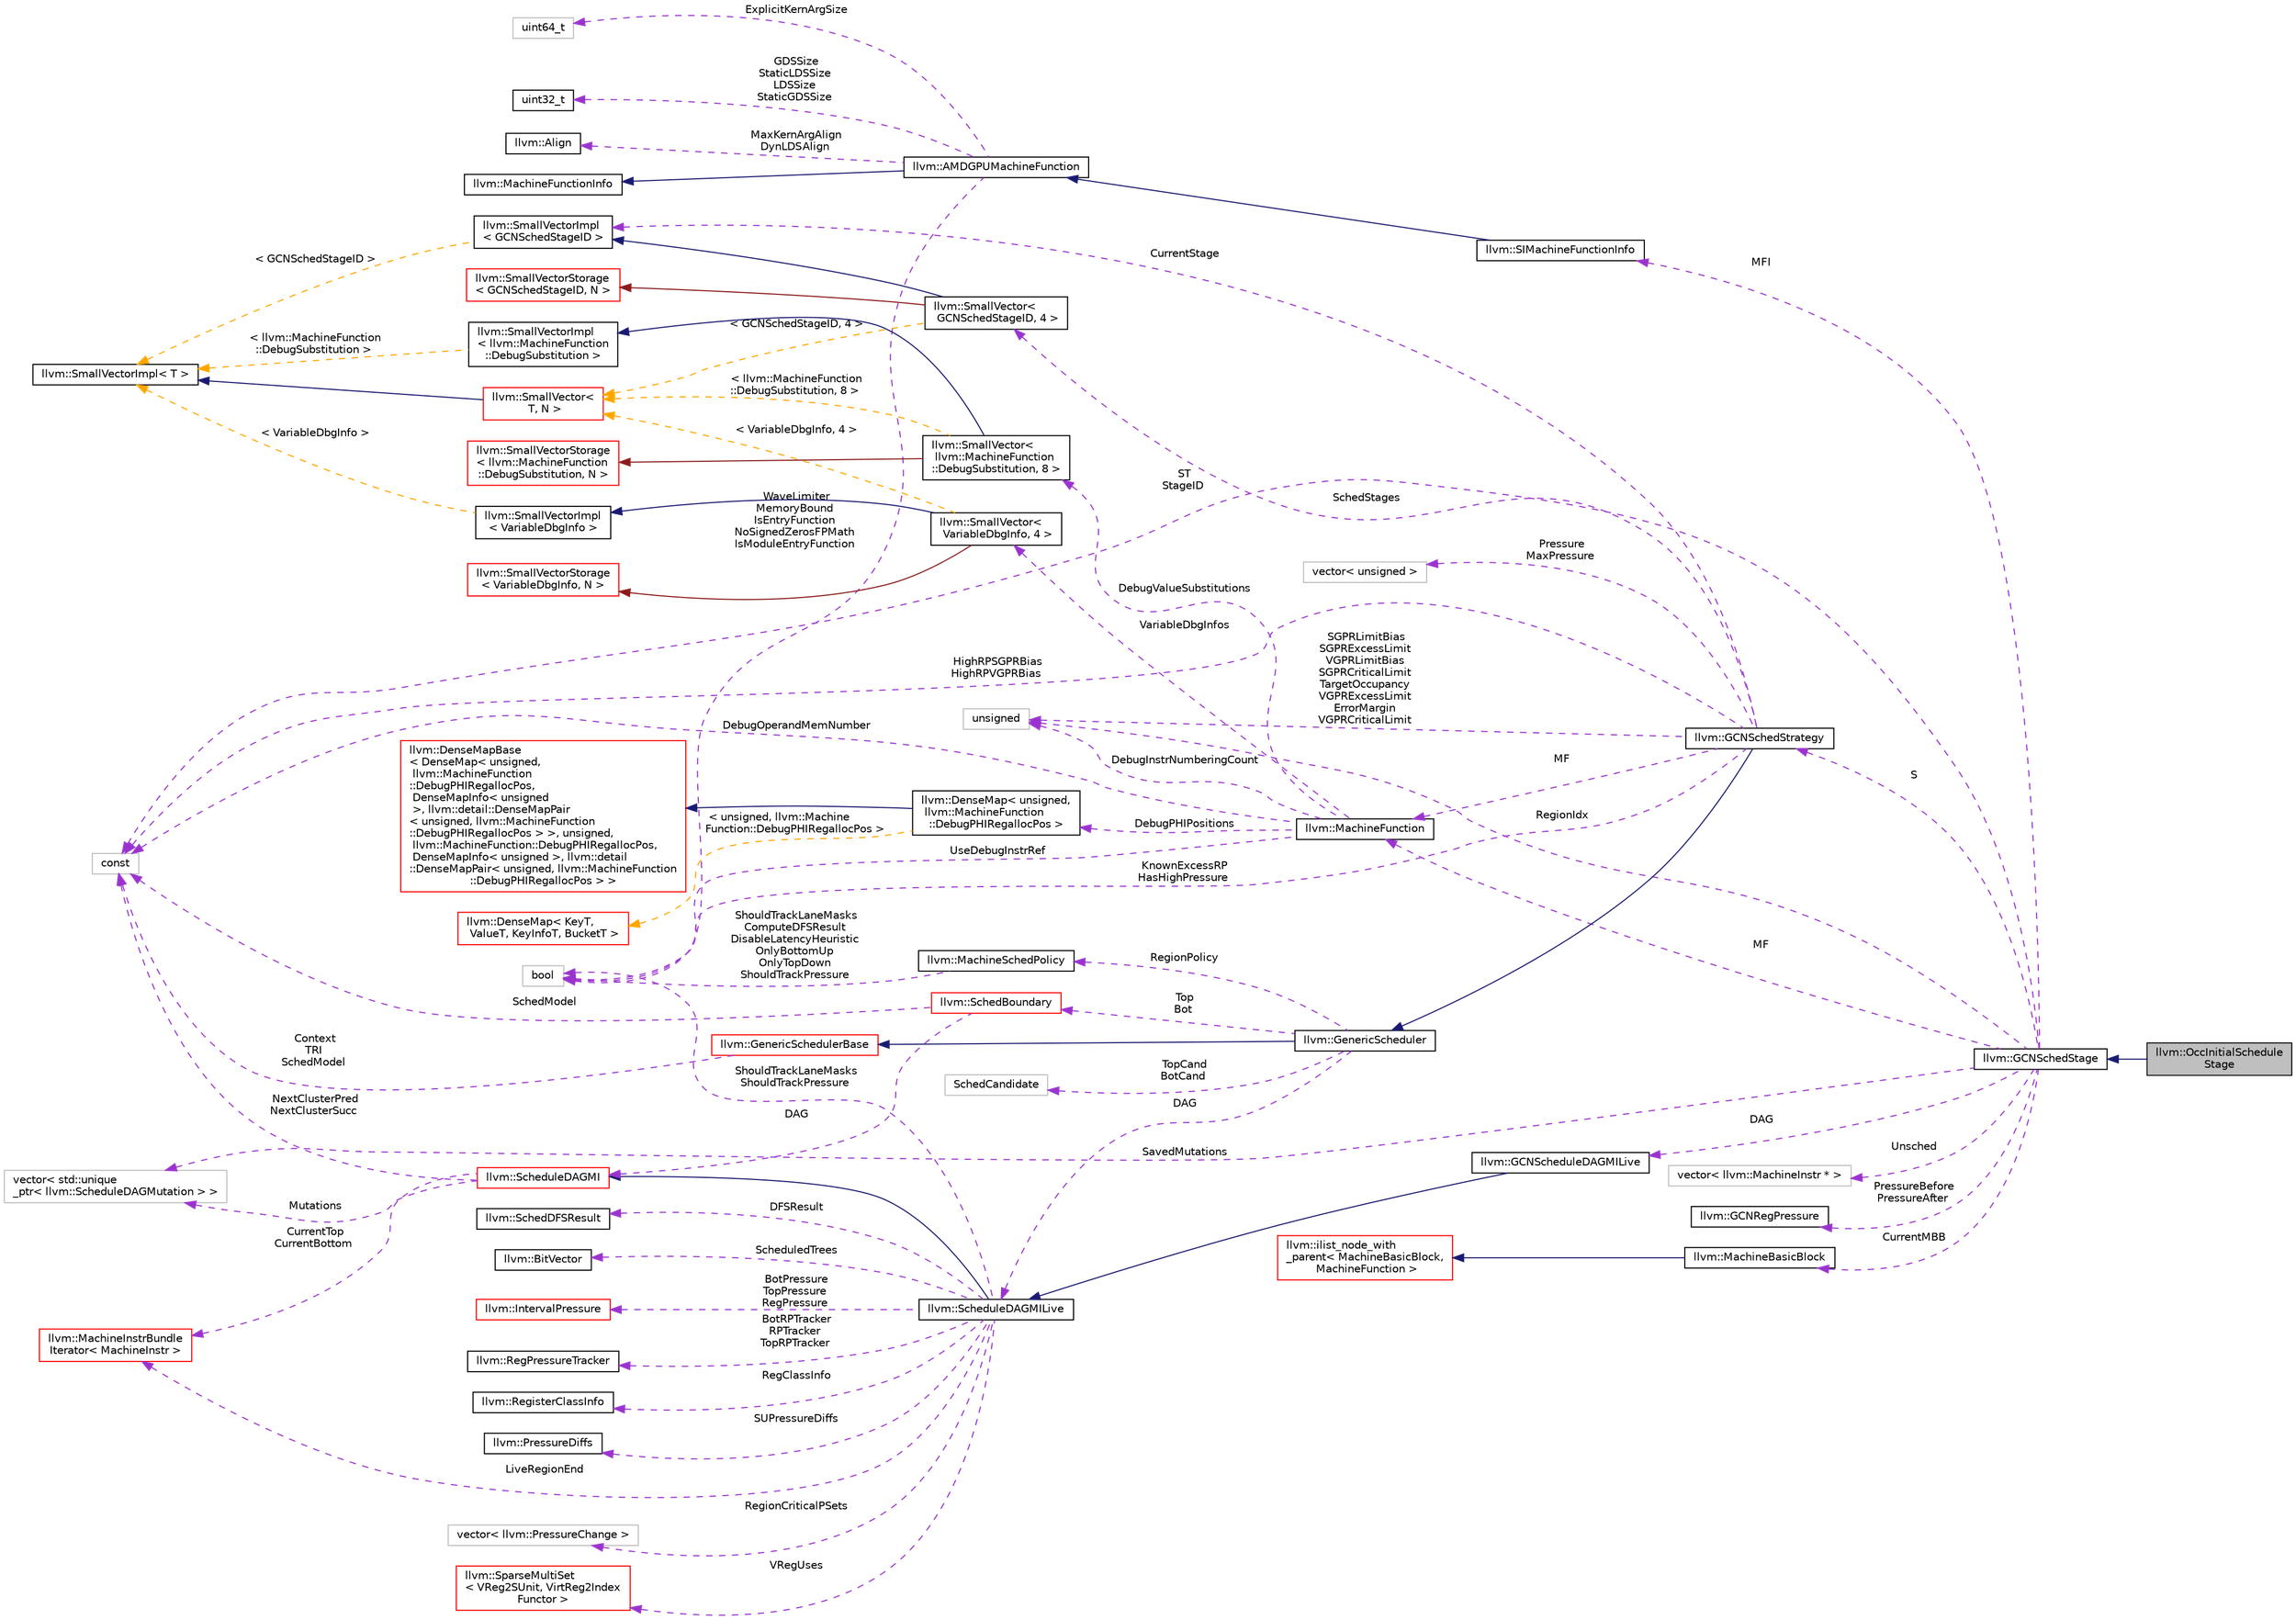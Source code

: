 digraph "llvm::OccInitialScheduleStage"
{
 // LATEX_PDF_SIZE
  bgcolor="transparent";
  edge [fontname="Helvetica",fontsize="10",labelfontname="Helvetica",labelfontsize="10"];
  node [fontname="Helvetica",fontsize="10",shape=record];
  rankdir="LR";
  Node1 [label="llvm::OccInitialSchedule\lStage",height=0.2,width=0.4,color="black", fillcolor="grey75", style="filled", fontcolor="black",tooltip=" "];
  Node2 -> Node1 [dir="back",color="midnightblue",fontsize="10",style="solid",fontname="Helvetica"];
  Node2 [label="llvm::GCNSchedStage",height=0.2,width=0.4,color="black",URL="$classllvm_1_1GCNSchedStage.html",tooltip=" "];
  Node3 -> Node2 [dir="back",color="darkorchid3",fontsize="10",style="dashed",label=" DAG" ,fontname="Helvetica"];
  Node3 [label="llvm::GCNScheduleDAGMILive",height=0.2,width=0.4,color="black",URL="$classllvm_1_1GCNScheduleDAGMILive.html",tooltip=" "];
  Node4 -> Node3 [dir="back",color="midnightblue",fontsize="10",style="solid",fontname="Helvetica"];
  Node4 [label="llvm::ScheduleDAGMILive",height=0.2,width=0.4,color="black",URL="$classllvm_1_1ScheduleDAGMILive.html",tooltip="ScheduleDAGMILive is an implementation of ScheduleDAGInstrs that schedules machine instructions while..."];
  Node5 -> Node4 [dir="back",color="midnightblue",fontsize="10",style="solid",fontname="Helvetica"];
  Node5 [label="llvm::ScheduleDAGMI",height=0.2,width=0.4,color="red",URL="$classllvm_1_1ScheduleDAGMI.html",tooltip="ScheduleDAGMI is an implementation of ScheduleDAGInstrs that simply schedules machine instructions ac..."];
  Node38 -> Node5 [dir="back",color="darkorchid3",fontsize="10",style="dashed",label=" CurrentTop\nCurrentBottom" ,fontname="Helvetica"];
  Node38 [label="llvm::MachineInstrBundle\lIterator\< MachineInstr \>",height=0.2,width=0.4,color="red",URL="$classllvm_1_1MachineInstrBundleIterator.html",tooltip=" "];
  Node75 -> Node5 [dir="back",color="darkorchid3",fontsize="10",style="dashed",label=" Mutations" ,fontname="Helvetica"];
  Node75 [label="vector\< std::unique\l_ptr\< llvm::ScheduleDAGMutation \> \>",height=0.2,width=0.4,color="grey75",tooltip=" "];
  Node24 -> Node5 [dir="back",color="darkorchid3",fontsize="10",style="dashed",label=" NextClusterPred\nNextClusterSucc" ,fontname="Helvetica"];
  Node24 [label="const",height=0.2,width=0.4,color="grey75",tooltip=" "];
  Node81 -> Node4 [dir="back",color="darkorchid3",fontsize="10",style="dashed",label=" BotPressure\nTopPressure\nRegPressure" ,fontname="Helvetica"];
  Node81 [label="llvm::IntervalPressure",height=0.2,width=0.4,color="red",URL="$structllvm_1_1IntervalPressure.html",tooltip="RegisterPressure computed within a region of instructions delimited by TopIdx and BottomIdx."];
  Node88 -> Node4 [dir="back",color="darkorchid3",fontsize="10",style="dashed",label=" BotRPTracker\nRPTracker\nTopRPTracker" ,fontname="Helvetica"];
  Node88 [label="llvm::RegPressureTracker",height=0.2,width=0.4,color="black",URL="$classllvm_1_1RegPressureTracker.html",tooltip="Track the current register pressure at some position in the instruction stream, and remember the high..."];
  Node38 -> Node4 [dir="back",color="darkorchid3",fontsize="10",style="dashed",label=" LiveRegionEnd" ,fontname="Helvetica"];
  Node89 -> Node4 [dir="back",color="darkorchid3",fontsize="10",style="dashed",label=" RegClassInfo" ,fontname="Helvetica"];
  Node89 [label="llvm::RegisterClassInfo",height=0.2,width=0.4,color="black",URL="$classllvm_1_1RegisterClassInfo.html",tooltip=" "];
  Node90 -> Node4 [dir="back",color="darkorchid3",fontsize="10",style="dashed",label=" SUPressureDiffs" ,fontname="Helvetica"];
  Node90 [label="llvm::PressureDiffs",height=0.2,width=0.4,color="black",URL="$classllvm_1_1PressureDiffs.html",tooltip="Array of PressureDiffs."];
  Node23 -> Node4 [dir="back",color="darkorchid3",fontsize="10",style="dashed",label=" ShouldTrackLaneMasks\nShouldTrackPressure" ,fontname="Helvetica"];
  Node23 [label="bool",height=0.2,width=0.4,color="grey75",tooltip=" "];
  Node91 -> Node4 [dir="back",color="darkorchid3",fontsize="10",style="dashed",label=" RegionCriticalPSets" ,fontname="Helvetica"];
  Node91 [label="vector\< llvm::PressureChange \>",height=0.2,width=0.4,color="grey75",tooltip=" "];
  Node72 -> Node4 [dir="back",color="darkorchid3",fontsize="10",style="dashed",label=" VRegUses" ,fontname="Helvetica"];
  Node72 [label="llvm::SparseMultiSet\l\< VReg2SUnit, VirtReg2Index\lFunctor \>",height=0.2,width=0.4,color="red",URL="$classllvm_1_1SparseMultiSet.html",tooltip=" "];
  Node92 -> Node4 [dir="back",color="darkorchid3",fontsize="10",style="dashed",label=" DFSResult" ,fontname="Helvetica"];
  Node92 [label="llvm::SchedDFSResult",height=0.2,width=0.4,color="black",URL="$classllvm_1_1SchedDFSResult.html",tooltip="Compute the values of each DAG node for various metrics during DFS."];
  Node93 -> Node4 [dir="back",color="darkorchid3",fontsize="10",style="dashed",label=" ScheduledTrees" ,fontname="Helvetica"];
  Node93 [label="llvm::BitVector",height=0.2,width=0.4,color="black",URL="$classllvm_1_1BitVector.html",tooltip=" "];
  Node8 -> Node2 [dir="back",color="darkorchid3",fontsize="10",style="dashed",label=" MF" ,fontname="Helvetica"];
  Node8 [label="llvm::MachineFunction",height=0.2,width=0.4,color="black",URL="$classllvm_1_1MachineFunction.html",tooltip=" "];
  Node9 -> Node8 [dir="back",color="darkorchid3",fontsize="10",style="dashed",label=" DebugValueSubstitutions" ,fontname="Helvetica"];
  Node9 [label="llvm::SmallVector\<\l llvm::MachineFunction\l::DebugSubstitution, 8 \>",height=0.2,width=0.4,color="black",URL="$classllvm_1_1SmallVector.html",tooltip=" "];
  Node10 -> Node9 [dir="back",color="midnightblue",fontsize="10",style="solid",fontname="Helvetica"];
  Node10 [label="llvm::SmallVectorImpl\l\< llvm::MachineFunction\l::DebugSubstitution \>",height=0.2,width=0.4,color="black",URL="$classllvm_1_1SmallVectorImpl.html",tooltip=" "];
  Node11 -> Node10 [dir="back",color="orange",fontsize="10",style="dashed",label=" \< llvm::MachineFunction\l::DebugSubstitution \>" ,fontname="Helvetica"];
  Node11 [label="llvm::SmallVectorImpl\< T \>",height=0.2,width=0.4,color="black",URL="$classllvm_1_1SmallVectorImpl.html",tooltip="This class consists of common code factored out of the SmallVector class to reduce code duplication b..."];
  Node12 -> Node9 [dir="back",color="firebrick4",fontsize="10",style="solid",fontname="Helvetica"];
  Node12 [label="llvm::SmallVectorStorage\l\< llvm::MachineFunction\l::DebugSubstitution, N \>",height=0.2,width=0.4,color="red",URL="$structllvm_1_1SmallVectorStorage.html",tooltip=" "];
  Node15 -> Node9 [dir="back",color="orange",fontsize="10",style="dashed",label=" \< llvm::MachineFunction\l::DebugSubstitution, 8 \>" ,fontname="Helvetica"];
  Node15 [label="llvm::SmallVector\<\l T, N \>",height=0.2,width=0.4,color="red",URL="$classllvm_1_1SmallVector.html",tooltip="This is a 'vector' (really, a variable-sized array), optimized for the case when the array is small."];
  Node11 -> Node15 [dir="back",color="midnightblue",fontsize="10",style="solid",fontname="Helvetica"];
  Node17 -> Node8 [dir="back",color="darkorchid3",fontsize="10",style="dashed",label=" DebugPHIPositions" ,fontname="Helvetica"];
  Node17 [label="llvm::DenseMap\< unsigned,\l llvm::MachineFunction\l::DebugPHIRegallocPos \>",height=0.2,width=0.4,color="black",URL="$classllvm_1_1DenseMap.html",tooltip=" "];
  Node18 -> Node17 [dir="back",color="midnightblue",fontsize="10",style="solid",fontname="Helvetica"];
  Node18 [label="llvm::DenseMapBase\l\< DenseMap\< unsigned,\l llvm::MachineFunction\l::DebugPHIRegallocPos,\l DenseMapInfo\< unsigned\l \>, llvm::detail::DenseMapPair\l\< unsigned, llvm::MachineFunction\l::DebugPHIRegallocPos \> \>, unsigned,\l llvm::MachineFunction::DebugPHIRegallocPos,\l DenseMapInfo\< unsigned \>, llvm::detail\l::DenseMapPair\< unsigned, llvm::MachineFunction\l::DebugPHIRegallocPos \> \>",height=0.2,width=0.4,color="red",URL="$classllvm_1_1DenseMapBase.html",tooltip=" "];
  Node21 -> Node17 [dir="back",color="orange",fontsize="10",style="dashed",label=" \< unsigned, llvm::Machine\lFunction::DebugPHIRegallocPos \>" ,fontname="Helvetica"];
  Node21 [label="llvm::DenseMap\< KeyT,\l ValueT, KeyInfoT, BucketT \>",height=0.2,width=0.4,color="red",URL="$classllvm_1_1DenseMap.html",tooltip=" "];
  Node23 -> Node8 [dir="back",color="darkorchid3",fontsize="10",style="dashed",label=" UseDebugInstrRef" ,fontname="Helvetica"];
  Node24 -> Node8 [dir="back",color="darkorchid3",fontsize="10",style="dashed",label=" DebugOperandMemNumber" ,fontname="Helvetica"];
  Node25 -> Node8 [dir="back",color="darkorchid3",fontsize="10",style="dashed",label=" DebugInstrNumberingCount" ,fontname="Helvetica"];
  Node25 [label="unsigned",height=0.2,width=0.4,color="grey75",tooltip=" "];
  Node26 -> Node8 [dir="back",color="darkorchid3",fontsize="10",style="dashed",label=" VariableDbgInfos" ,fontname="Helvetica"];
  Node26 [label="llvm::SmallVector\<\l VariableDbgInfo, 4 \>",height=0.2,width=0.4,color="black",URL="$classllvm_1_1SmallVector.html",tooltip=" "];
  Node27 -> Node26 [dir="back",color="midnightblue",fontsize="10",style="solid",fontname="Helvetica"];
  Node27 [label="llvm::SmallVectorImpl\l\< VariableDbgInfo \>",height=0.2,width=0.4,color="black",URL="$classllvm_1_1SmallVectorImpl.html",tooltip=" "];
  Node11 -> Node27 [dir="back",color="orange",fontsize="10",style="dashed",label=" \< VariableDbgInfo \>" ,fontname="Helvetica"];
  Node28 -> Node26 [dir="back",color="firebrick4",fontsize="10",style="solid",fontname="Helvetica"];
  Node28 [label="llvm::SmallVectorStorage\l\< VariableDbgInfo, N \>",height=0.2,width=0.4,color="red",URL="$structllvm_1_1SmallVectorStorage.html",tooltip=" "];
  Node15 -> Node26 [dir="back",color="orange",fontsize="10",style="dashed",label=" \< VariableDbgInfo, 4 \>" ,fontname="Helvetica"];
  Node94 -> Node2 [dir="back",color="darkorchid3",fontsize="10",style="dashed",label=" S" ,fontname="Helvetica"];
  Node94 [label="llvm::GCNSchedStrategy",height=0.2,width=0.4,color="black",URL="$classllvm_1_1GCNSchedStrategy.html",tooltip="This is a minimal scheduler strategy."];
  Node95 -> Node94 [dir="back",color="midnightblue",fontsize="10",style="solid",fontname="Helvetica"];
  Node95 [label="llvm::GenericScheduler",height=0.2,width=0.4,color="black",URL="$classllvm_1_1GenericScheduler.html",tooltip="GenericScheduler shrinks the unscheduled zone using heuristics to balance the schedule."];
  Node96 -> Node95 [dir="back",color="midnightblue",fontsize="10",style="solid",fontname="Helvetica"];
  Node96 [label="llvm::GenericSchedulerBase",height=0.2,width=0.4,color="red",URL="$classllvm_1_1GenericSchedulerBase.html",tooltip="Base class for GenericScheduler."];
  Node24 -> Node96 [dir="back",color="darkorchid3",fontsize="10",style="dashed",label=" Context\nTRI\nSchedModel" ,fontname="Helvetica"];
  Node102 -> Node95 [dir="back",color="darkorchid3",fontsize="10",style="dashed",label=" RegionPolicy" ,fontname="Helvetica"];
  Node102 [label="llvm::MachineSchedPolicy",height=0.2,width=0.4,color="black",URL="$structllvm_1_1MachineSchedPolicy.html",tooltip="Define a generic scheduling policy for targets that don't provide their own MachineSchedStrategy."];
  Node23 -> Node102 [dir="back",color="darkorchid3",fontsize="10",style="dashed",label=" ShouldTrackLaneMasks\nComputeDFSResult\nDisableLatencyHeuristic\nOnlyBottomUp\nOnlyTopDown\nShouldTrackPressure" ,fontname="Helvetica"];
  Node4 -> Node95 [dir="back",color="darkorchid3",fontsize="10",style="dashed",label=" DAG" ,fontname="Helvetica"];
  Node103 -> Node95 [dir="back",color="darkorchid3",fontsize="10",style="dashed",label=" Top\nBot" ,fontname="Helvetica"];
  Node103 [label="llvm::SchedBoundary",height=0.2,width=0.4,color="red",URL="$classllvm_1_1SchedBoundary.html",tooltip="Each Scheduling boundary is associated with ready queues."];
  Node5 -> Node103 [dir="back",color="darkorchid3",fontsize="10",style="dashed",label=" DAG" ,fontname="Helvetica"];
  Node24 -> Node103 [dir="back",color="darkorchid3",fontsize="10",style="dashed",label=" SchedModel" ,fontname="Helvetica"];
  Node106 -> Node95 [dir="back",color="darkorchid3",fontsize="10",style="dashed",label=" TopCand\nBotCand" ,fontname="Helvetica"];
  Node106 [label="SchedCandidate",height=0.2,width=0.4,color="grey75",tooltip=" "];
  Node107 -> Node94 [dir="back",color="darkorchid3",fontsize="10",style="dashed",label=" SchedStages" ,fontname="Helvetica"];
  Node107 [label="llvm::SmallVector\<\l GCNSchedStageID, 4 \>",height=0.2,width=0.4,color="black",URL="$classllvm_1_1SmallVector.html",tooltip=" "];
  Node108 -> Node107 [dir="back",color="midnightblue",fontsize="10",style="solid",fontname="Helvetica"];
  Node108 [label="llvm::SmallVectorImpl\l\< GCNSchedStageID \>",height=0.2,width=0.4,color="black",URL="$classllvm_1_1SmallVectorImpl.html",tooltip=" "];
  Node11 -> Node108 [dir="back",color="orange",fontsize="10",style="dashed",label=" \< GCNSchedStageID \>" ,fontname="Helvetica"];
  Node109 -> Node107 [dir="back",color="firebrick4",fontsize="10",style="solid",fontname="Helvetica"];
  Node109 [label="llvm::SmallVectorStorage\l\< GCNSchedStageID, N \>",height=0.2,width=0.4,color="red",URL="$structllvm_1_1SmallVectorStorage.html",tooltip=" "];
  Node15 -> Node107 [dir="back",color="orange",fontsize="10",style="dashed",label=" \< GCNSchedStageID, 4 \>" ,fontname="Helvetica"];
  Node8 -> Node94 [dir="back",color="darkorchid3",fontsize="10",style="dashed",label=" MF" ,fontname="Helvetica"];
  Node86 -> Node94 [dir="back",color="darkorchid3",fontsize="10",style="dashed",label=" Pressure\nMaxPressure" ,fontname="Helvetica"];
  Node86 [label="vector\< unsigned \>",height=0.2,width=0.4,color="grey75",tooltip=" "];
  Node23 -> Node94 [dir="back",color="darkorchid3",fontsize="10",style="dashed",label=" KnownExcessRP\nHasHighPressure" ,fontname="Helvetica"];
  Node24 -> Node94 [dir="back",color="darkorchid3",fontsize="10",style="dashed",label=" HighRPSGPRBias\nHighRPVGPRBias" ,fontname="Helvetica"];
  Node108 -> Node94 [dir="back",color="darkorchid3",fontsize="10",style="dashed",label=" CurrentStage" ,fontname="Helvetica"];
  Node25 -> Node94 [dir="back",color="darkorchid3",fontsize="10",style="dashed",label=" SGPRLimitBias\nSGPRExcessLimit\nVGPRLimitBias\nSGPRCriticalLimit\nTargetOccupancy\nVGPRExcessLimit\nErrorMargin\nVGPRCriticalLimit" ,fontname="Helvetica"];
  Node110 -> Node2 [dir="back",color="darkorchid3",fontsize="10",style="dashed",label=" MFI" ,fontname="Helvetica"];
  Node110 [label="llvm::SIMachineFunctionInfo",height=0.2,width=0.4,color="black",URL="$classllvm_1_1SIMachineFunctionInfo.html",tooltip="This class keeps track of the SPI_SP_INPUT_ADDR config register, which tells the hardware which inter..."];
  Node111 -> Node110 [dir="back",color="midnightblue",fontsize="10",style="solid",fontname="Helvetica"];
  Node111 [label="llvm::AMDGPUMachineFunction",height=0.2,width=0.4,color="black",URL="$classllvm_1_1AMDGPUMachineFunction.html",tooltip=" "];
  Node112 -> Node111 [dir="back",color="midnightblue",fontsize="10",style="solid",fontname="Helvetica"];
  Node112 [label="llvm::MachineFunctionInfo",height=0.2,width=0.4,color="black",URL="$structllvm_1_1MachineFunctionInfo.html",tooltip="MachineFunctionInfo - This class can be derived from and used by targets to hold private target-speci..."];
  Node48 -> Node111 [dir="back",color="darkorchid3",fontsize="10",style="dashed",label=" ExplicitKernArgSize" ,fontname="Helvetica"];
  Node48 [label="uint64_t",height=0.2,width=0.4,color="grey75",tooltip=" "];
  Node113 -> Node111 [dir="back",color="darkorchid3",fontsize="10",style="dashed",label=" GDSSize\nStaticLDSSize\nLDSSize\nStaticGDSSize" ,fontname="Helvetica"];
  Node113 [label="uint32_t",height=0.2,width=0.4,color="black",URL="$classuint32__t.html",tooltip=" "];
  Node23 -> Node111 [dir="back",color="darkorchid3",fontsize="10",style="dashed",label=" WaveLimiter\nMemoryBound\nIsEntryFunction\nNoSignedZerosFPMath\nIsModuleEntryFunction" ,fontname="Helvetica"];
  Node114 -> Node111 [dir="back",color="darkorchid3",fontsize="10",style="dashed",label=" MaxKernArgAlign\nDynLDSAlign" ,fontname="Helvetica"];
  Node114 [label="llvm::Align",height=0.2,width=0.4,color="black",URL="$structllvm_1_1Align.html",tooltip="This struct is a compact representation of a valid (non-zero power of two) alignment."];
  Node115 -> Node2 [dir="back",color="darkorchid3",fontsize="10",style="dashed",label=" Unsched" ,fontname="Helvetica"];
  Node115 [label="vector\< llvm::MachineInstr * \>",height=0.2,width=0.4,color="grey75",tooltip=" "];
  Node116 -> Node2 [dir="back",color="darkorchid3",fontsize="10",style="dashed",label=" PressureBefore\nPressureAfter" ,fontname="Helvetica"];
  Node116 [label="llvm::GCNRegPressure",height=0.2,width=0.4,color="black",URL="$structllvm_1_1GCNRegPressure.html",tooltip=" "];
  Node75 -> Node2 [dir="back",color="darkorchid3",fontsize="10",style="dashed",label=" SavedMutations" ,fontname="Helvetica"];
  Node53 -> Node2 [dir="back",color="darkorchid3",fontsize="10",style="dashed",label=" CurrentMBB" ,fontname="Helvetica"];
  Node53 [label="llvm::MachineBasicBlock",height=0.2,width=0.4,color="black",URL="$classllvm_1_1MachineBasicBlock.html",tooltip=" "];
  Node54 -> Node53 [dir="back",color="midnightblue",fontsize="10",style="solid",fontname="Helvetica"];
  Node54 [label="llvm::ilist_node_with\l_parent\< MachineBasicBlock,\l MachineFunction \>",height=0.2,width=0.4,color="red",URL="$classllvm_1_1ilist__node__with__parent.html",tooltip=" "];
  Node25 -> Node2 [dir="back",color="darkorchid3",fontsize="10",style="dashed",label=" RegionIdx" ,fontname="Helvetica"];
  Node24 -> Node2 [dir="back",color="darkorchid3",fontsize="10",style="dashed",label=" ST\nStageID" ,fontname="Helvetica"];
}
